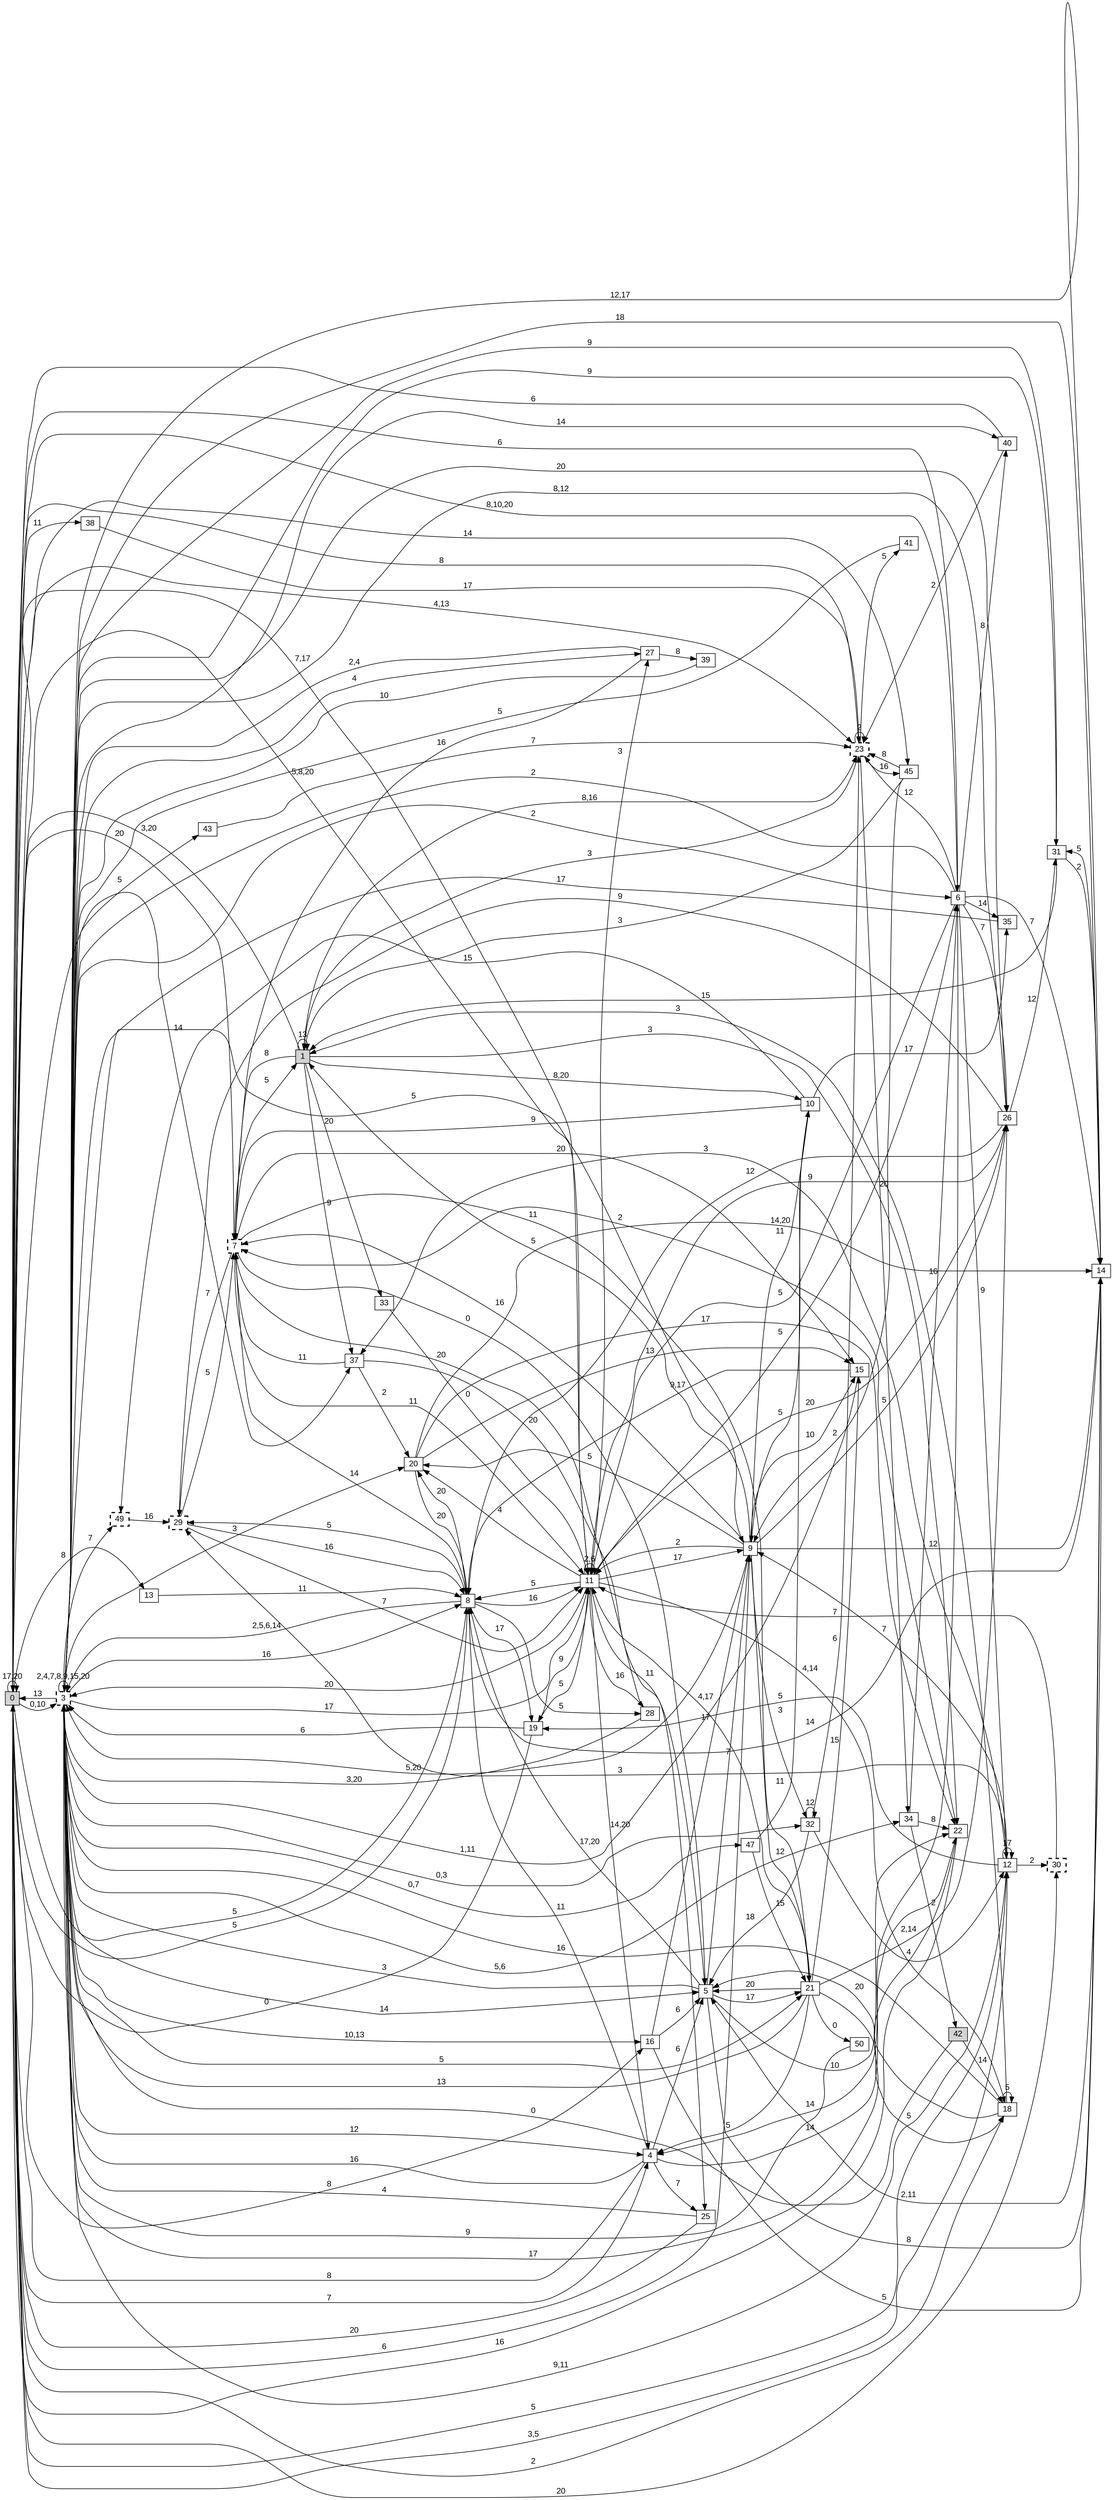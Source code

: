 digraph "NDFA" {
  rankdir=LR
  node [shape=box width=0.1 height=0.1 fontname=Arial]
  edge [fontname=Arial]
/* Estados */
 s0 [label="0" style="filled"] /* I:1 F:0 D:0 */
 s1 [label="1" style="filled"] /* I:1 F:0 D:0 */
 s3 [label="3" style="bold,dashed"] /* I:0 F:1 D:0 */
 s4 [label="4" ] /* I:0 F:0 D:0 */
 s5 [label="5" ] /* I:0 F:0 D:0 */
 s6 [label="6" ] /* I:0 F:0 D:0 */
 s7 [label="7" style="bold,dashed"] /* I:0 F:1 D:0 */
 s8 [label="8" ] /* I:0 F:0 D:0 */
 s9 [label="9" ] /* I:0 F:0 D:0 */
 s10 [label="10" ] /* I:0 F:0 D:0 */
 s11 [label="11" ] /* I:0 F:0 D:0 */
 s12 [label="12" ] /* I:0 F:0 D:0 */
 s13 [label="13" ] /* I:0 F:0 D:0 */
 s14 [label="14" ] /* I:0 F:0 D:0 */
 s15 [label="15" ] /* I:0 F:0 D:0 */
 s16 [label="16" ] /* I:0 F:0 D:0 */
 s18 [label="18" ] /* I:0 F:0 D:0 */
 s19 [label="19" ] /* I:0 F:0 D:0 */
 s20 [label="20" ] /* I:0 F:0 D:0 */
 s21 [label="21" ] /* I:0 F:0 D:0 */
 s22 [label="22" ] /* I:0 F:0 D:0 */
 s23 [label="23" style="bold,dashed"] /* I:0 F:1 D:0 */
 s25 [label="25" ] /* I:0 F:0 D:0 */
 s26 [label="26" ] /* I:0 F:0 D:0 */
 s27 [label="27" ] /* I:0 F:0 D:0 */
 s28 [label="28" ] /* I:0 F:0 D:0 */
 s29 [label="29" style="bold,dashed"] /* I:0 F:1 D:0 */
 s30 [label="30" style="bold,dashed"] /* I:0 F:1 D:0 */
 s31 [label="31" ] /* I:0 F:0 D:0 */
 s32 [label="32" ] /* I:0 F:0 D:0 */
 s33 [label="33" ] /* I:0 F:0 D:0 */
 s34 [label="34" ] /* I:0 F:0 D:0 */
 s35 [label="35" ] /* I:0 F:0 D:0 */
 s37 [label="37" ] /* I:0 F:0 D:0 */
 s38 [label="38" ] /* I:0 F:0 D:0 */
 s39 [label="39" ] /* I:0 F:0 D:0 */
 s40 [label="40" ] /* I:0 F:0 D:0 */
 s41 [label="41" ] /* I:0 F:0 D:0 */
 s42 [label="42" style="filled"] /* I:1 F:0 D:0 */
 s43 [label="43" ] /* I:0 F:0 D:0 */
 s45 [label="45" ] /* I:0 F:0 D:0 */
 s47 [label="47" ] /* I:0 F:0 D:0 */
 s49 [label="49" style="bold,dashed"] /* I:0 F:1 D:0 */
 s50 [label="50" ] /* I:0 F:0 D:0 */
/* Transiciones */
  s0 -> s0 [label="17,20"]
  s0 -> s3 [label="0,10"]
  s0 -> s4 [label="7"]
  s0 -> s6 [label="8,10,20"]
  s0 -> s7 [label="20"]
  s0 -> s8 [label="5"]
  s0 -> s9 [label="6"]
  s0 -> s11 [label="5,8,20"]
  s0 -> s12 [label="3,5"]
  s0 -> s13 [label="8"]
  s0 -> s16 [label="8"]
  s0 -> s18 [label="2"]
  s0 -> s23 [label="4,13"]
  s0 -> s30 [label="20"]
  s0 -> s37 [label="14"]
  s0 -> s38 [label="11"]
  s0 -> s45 [label="14"]
  s1 -> s0 [label="3,20"]
  s1 -> s1 [label="13"]
  s1 -> s7 [label="8"]
  s1 -> s10 [label="8,20"]
  s1 -> s22 [label="3"]
  s1 -> s23 [label="8,16"]
  s1 -> s33 [label="20"]
  s1 -> s37 [label="9"]
  s3 -> s0 [label="13"]
  s3 -> s3 [label="2,4,7,8,9,15,20"]
  s3 -> s4 [label="12"]
  s3 -> s5 [label="14"]
  s3 -> s6 [label="2"]
  s3 -> s8 [label="16"]
  s3 -> s9 [label="5"]
  s3 -> s11 [label="17"]
  s3 -> s12 [label="9,11"]
  s3 -> s14 [label="18"]
  s3 -> s16 [label="10,13"]
  s3 -> s20 [label="3"]
  s3 -> s21 [label="5"]
  s3 -> s26 [label="20"]
  s3 -> s27 [label="4"]
  s3 -> s31 [label="9"]
  s3 -> s32 [label="0,3"]
  s3 -> s34 [label="5,6"]
  s3 -> s40 [label="14"]
  s3 -> s43 [label="5"]
  s3 -> s47 [label="0,7"]
  s3 -> s49 [label="7"]
  s4 -> s0 [label="8"]
  s4 -> s3 [label="16"]
  s4 -> s5 [label="6"]
  s4 -> s8 [label="11"]
  s4 -> s22 [label="14"]
  s4 -> s25 [label="7"]
  s5 -> s3 [label="3"]
  s5 -> s8 [label="17,20"]
  s5 -> s9 [label="7"]
  s5 -> s14 [label="8"]
  s5 -> s21 [label="17"]
  s5 -> s22 [label="10"]
  s6 -> s0 [label="6"]
  s6 -> s3 [label="2"]
  s6 -> s4 [label="14"]
  s6 -> s11 [label="5"]
  s6 -> s12 [label="9"]
  s6 -> s14 [label="7"]
  s6 -> s23 [label="12"]
  s6 -> s26 [label="7"]
  s6 -> s35 [label="14"]
  s6 -> s40 [label="8"]
  s7 -> s1 [label="5"]
  s7 -> s5 [label="0"]
  s7 -> s8 [label="14"]
  s7 -> s11 [label="11"]
  s7 -> s15 [label="20"]
  s7 -> s21 [label="11"]
  s7 -> s29 [label="7"]
  s8 -> s0 [label="5"]
  s8 -> s3 [label="2,5,6,14"]
  s8 -> s11 [label="16"]
  s8 -> s14 [label="14"]
  s8 -> s19 [label="17"]
  s8 -> s20 [label="20"]
  s8 -> s28 [label="5"]
  s8 -> s29 [label="5"]
  s9 -> s1 [label="5"]
  s9 -> s3 [label="5,20"]
  s9 -> s7 [label="16"]
  s9 -> s10 [label="5"]
  s9 -> s11 [label="2"]
  s9 -> s14 [label="12"]
  s9 -> s15 [label="10"]
  s9 -> s20 [label="5"]
  s9 -> s21 [label="12"]
  s9 -> s26 [label="5"]
  s9 -> s32 [label="3"]
  s10 -> s7 [label="9"]
  s10 -> s9 [label="11"]
  s10 -> s35 [label="17"]
  s10 -> s49 [label="15"]
  s11 -> s0 [label="7,17"]
  s11 -> s3 [label="20"]
  s11 -> s4 [label="14,20"]
  s11 -> s5 [label="11"]
  s11 -> s6 [label="5"]
  s11 -> s8 [label="5"]
  s11 -> s9 [label="17"]
  s11 -> s11 [label="2,6"]
  s11 -> s18 [label="4,14"]
  s11 -> s19 [label="9"]
  s11 -> s20 [label="4"]
  s11 -> s26 [label="20"]
  s11 -> s27 [label="3"]
  s11 -> s28 [label="16"]
  s12 -> s0 [label="5"]
  s12 -> s9 [label="7"]
  s12 -> s12 [label="17"]
  s12 -> s19 [label="5"]
  s12 -> s29 [label="3"]
  s12 -> s30 [label="2"]
  s12 -> s37 [label="3"]
  s13 -> s8 [label="11"]
  s14 -> s3 [label="12,17"]
  s14 -> s5 [label="2,11"]
  s14 -> s31 [label="5"]
  s15 -> s3 [label="1,11"]
  s15 -> s8 [label="9,17"]
  s16 -> s5 [label="6"]
  s16 -> s9 [label="17"]
  s16 -> s14 [label="5"]
  s18 -> s1 [label="3"]
  s18 -> s3 [label="16"]
  s18 -> s5 [label="20"]
  s18 -> s18 [label="5"]
  s19 -> s0 [label="0"]
  s19 -> s3 [label="6"]
  s19 -> s11 [label="5"]
  s20 -> s8 [label="20"]
  s20 -> s14 [label="14,20"]
  s20 -> s15 [label="13"]
  s20 -> s22 [label="17"]
  s21 -> s3 [label="13"]
  s21 -> s4 [label="5"]
  s21 -> s5 [label="20"]
  s21 -> s11 [label="4,17"]
  s21 -> s15 [label="15"]
  s21 -> s18 [label="5"]
  s21 -> s26 [label="2,14"]
  s21 -> s50 [label="0"]
  s22 -> s0 [label="16"]
  s22 -> s3 [label="17"]
  s22 -> s7 [label="2"]
  s23 -> s0 [label="8"]
  s23 -> s1 [label="3"]
  s23 -> s23 [label="2"]
  s23 -> s34 [label="20"]
  s23 -> s41 [label="5"]
  s23 -> s45 [label="16"]
  s25 -> s0 [label="20"]
  s25 -> s3 [label="4"]
  s26 -> s3 [label="8,12"]
  s26 -> s8 [label="12"]
  s26 -> s11 [label="9"]
  s26 -> s29 [label="9"]
  s26 -> s31 [label="12"]
  s27 -> s3 [label="2,4"]
  s27 -> s7 [label="16"]
  s27 -> s39 [label="8"]
  s28 -> s3 [label="3,20"]
  s28 -> s7 [label="20"]
  s29 -> s7 [label="5"]
  s29 -> s8 [label="16"]
  s29 -> s11 [label="7"]
  s30 -> s11 [label="7"]
  s31 -> s1 [label="15"]
  s31 -> s3 [label="9"]
  s31 -> s14 [label="2"]
  s32 -> s5 [label="18"]
  s32 -> s12 [label="4"]
  s32 -> s23 [label="6"]
  s32 -> s32 [label="12"]
  s33 -> s11 [label="0"]
  s34 -> s6 [label="16"]
  s34 -> s22 [label="8"]
  s34 -> s42 [label="2"]
  s35 -> s3 [label="17"]
  s37 -> s7 [label="11"]
  s37 -> s20 [label="2"]
  s37 -> s25 [label="20"]
  s38 -> s23 [label="17"]
  s39 -> s3 [label="10"]
  s40 -> s0 [label="6"]
  s40 -> s23 [label="2"]
  s41 -> s3 [label="5"]
  s42 -> s3 [label="0"]
  s42 -> s18 [label="14"]
  s43 -> s23 [label="7"]
  s45 -> s1 [label="3"]
  s45 -> s9 [label="2"]
  s45 -> s23 [label="8"]
  s47 -> s10 [label="11"]
  s47 -> s21 [label="15"]
  s49 -> s29 [label="16"]
  s50 -> s3 [label="9"]
}
